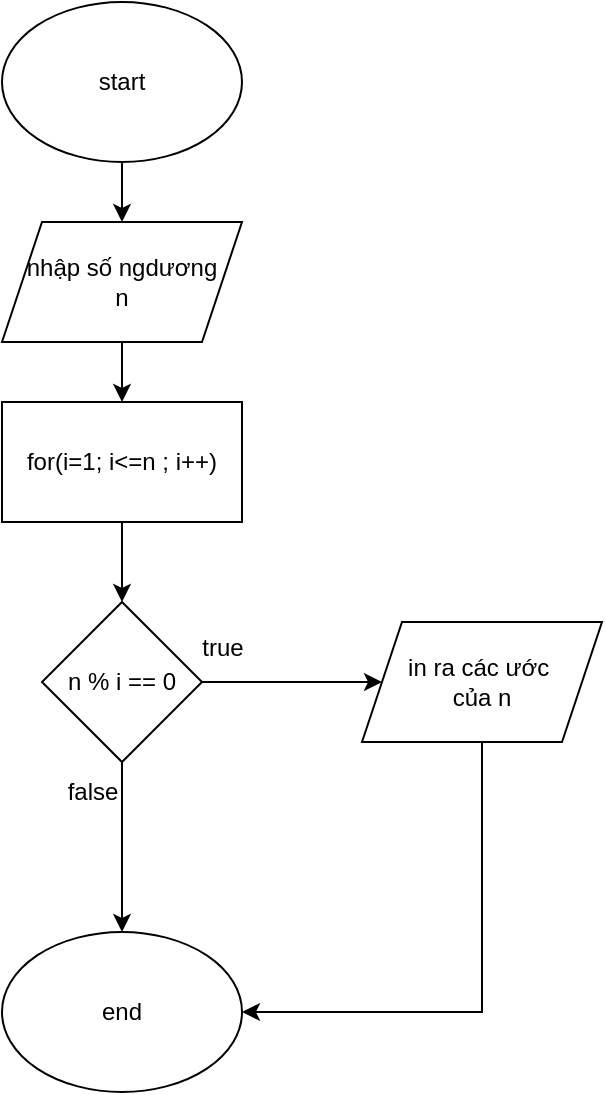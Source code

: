 <mxfile version="25.0.3">
  <diagram name="Trang-1" id="0V7s_kaNrHElFNvp0wMn">
    <mxGraphModel grid="1" page="1" gridSize="10" guides="1" tooltips="1" connect="1" arrows="1" fold="1" pageScale="1" pageWidth="827" pageHeight="1169" math="0" shadow="0">
      <root>
        <mxCell id="0" />
        <mxCell id="1" parent="0" />
        <mxCell id="vNvIxTDeYI9chibii6yW-4" value="" style="edgeStyle=orthogonalEdgeStyle;rounded=0;orthogonalLoop=1;jettySize=auto;html=1;" edge="1" parent="1" source="vNvIxTDeYI9chibii6yW-1" target="vNvIxTDeYI9chibii6yW-3">
          <mxGeometry relative="1" as="geometry" />
        </mxCell>
        <mxCell id="vNvIxTDeYI9chibii6yW-1" value="start" style="ellipse;whiteSpace=wrap;html=1;" vertex="1" parent="1">
          <mxGeometry x="280" y="40" width="120" height="80" as="geometry" />
        </mxCell>
        <mxCell id="vNvIxTDeYI9chibii6yW-2" value="end" style="ellipse;whiteSpace=wrap;html=1;" vertex="1" parent="1">
          <mxGeometry x="280" y="505" width="120" height="80" as="geometry" />
        </mxCell>
        <mxCell id="vNvIxTDeYI9chibii6yW-8" value="" style="edgeStyle=orthogonalEdgeStyle;rounded=0;orthogonalLoop=1;jettySize=auto;html=1;" edge="1" parent="1" source="vNvIxTDeYI9chibii6yW-3" target="vNvIxTDeYI9chibii6yW-7">
          <mxGeometry relative="1" as="geometry" />
        </mxCell>
        <mxCell id="vNvIxTDeYI9chibii6yW-3" value="nhập số ngdương&lt;div&gt;n&lt;/div&gt;" style="shape=parallelogram;perimeter=parallelogramPerimeter;whiteSpace=wrap;html=1;fixedSize=1;" vertex="1" parent="1">
          <mxGeometry x="280" y="150" width="120" height="60" as="geometry" />
        </mxCell>
        <mxCell id="vNvIxTDeYI9chibii6yW-10" value="" style="edgeStyle=orthogonalEdgeStyle;rounded=0;orthogonalLoop=1;jettySize=auto;html=1;" edge="1" parent="1" source="vNvIxTDeYI9chibii6yW-7" target="vNvIxTDeYI9chibii6yW-9">
          <mxGeometry relative="1" as="geometry" />
        </mxCell>
        <mxCell id="vNvIxTDeYI9chibii6yW-7" value="for(i=1; i&amp;lt;=n ; i++)" style="rounded=0;whiteSpace=wrap;html=1;" vertex="1" parent="1">
          <mxGeometry x="280" y="240" width="120" height="60" as="geometry" />
        </mxCell>
        <mxCell id="vNvIxTDeYI9chibii6yW-12" value="" style="edgeStyle=orthogonalEdgeStyle;rounded=0;orthogonalLoop=1;jettySize=auto;html=1;" edge="1" parent="1" source="vNvIxTDeYI9chibii6yW-9" target="vNvIxTDeYI9chibii6yW-11">
          <mxGeometry relative="1" as="geometry" />
        </mxCell>
        <mxCell id="vNvIxTDeYI9chibii6yW-14" value="" style="edgeStyle=orthogonalEdgeStyle;rounded=0;orthogonalLoop=1;jettySize=auto;html=1;" edge="1" parent="1" source="vNvIxTDeYI9chibii6yW-9" target="vNvIxTDeYI9chibii6yW-2">
          <mxGeometry relative="1" as="geometry" />
        </mxCell>
        <mxCell id="vNvIxTDeYI9chibii6yW-9" value="n % i == 0" style="rhombus;whiteSpace=wrap;html=1;" vertex="1" parent="1">
          <mxGeometry x="300" y="340" width="80" height="80" as="geometry" />
        </mxCell>
        <mxCell id="vNvIxTDeYI9chibii6yW-16" style="edgeStyle=orthogonalEdgeStyle;rounded=0;orthogonalLoop=1;jettySize=auto;html=1;entryX=1;entryY=0.5;entryDx=0;entryDy=0;" edge="1" parent="1" source="vNvIxTDeYI9chibii6yW-11" target="vNvIxTDeYI9chibii6yW-2">
          <mxGeometry relative="1" as="geometry">
            <Array as="points">
              <mxPoint x="520" y="545" />
            </Array>
          </mxGeometry>
        </mxCell>
        <mxCell id="vNvIxTDeYI9chibii6yW-11" value="in ra các ước&amp;nbsp;&lt;div&gt;của n&lt;/div&gt;" style="shape=parallelogram;perimeter=parallelogramPerimeter;whiteSpace=wrap;html=1;fixedSize=1;" vertex="1" parent="1">
          <mxGeometry x="460" y="350" width="120" height="60" as="geometry" />
        </mxCell>
        <mxCell id="vNvIxTDeYI9chibii6yW-13" value="true" style="text;html=1;align=center;verticalAlign=middle;resizable=0;points=[];autosize=1;strokeColor=none;fillColor=none;" vertex="1" parent="1">
          <mxGeometry x="370" y="348" width="40" height="30" as="geometry" />
        </mxCell>
        <mxCell id="vNvIxTDeYI9chibii6yW-15" value="false" style="text;html=1;align=center;verticalAlign=middle;resizable=0;points=[];autosize=1;strokeColor=none;fillColor=none;" vertex="1" parent="1">
          <mxGeometry x="300" y="420" width="50" height="30" as="geometry" />
        </mxCell>
      </root>
    </mxGraphModel>
  </diagram>
</mxfile>
